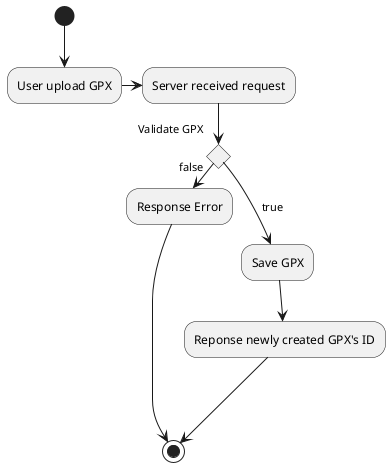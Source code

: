 @startuml Upload

(*) --> "User upload GPX"
-right-> "Server received request"
if "Validate GPX" then
-->[true] "Save GPX"
--> "Reponse newly created GPX's ID"
---> (*)
else
->[false] "Response Error"
endif
--> (*)

@enduml
